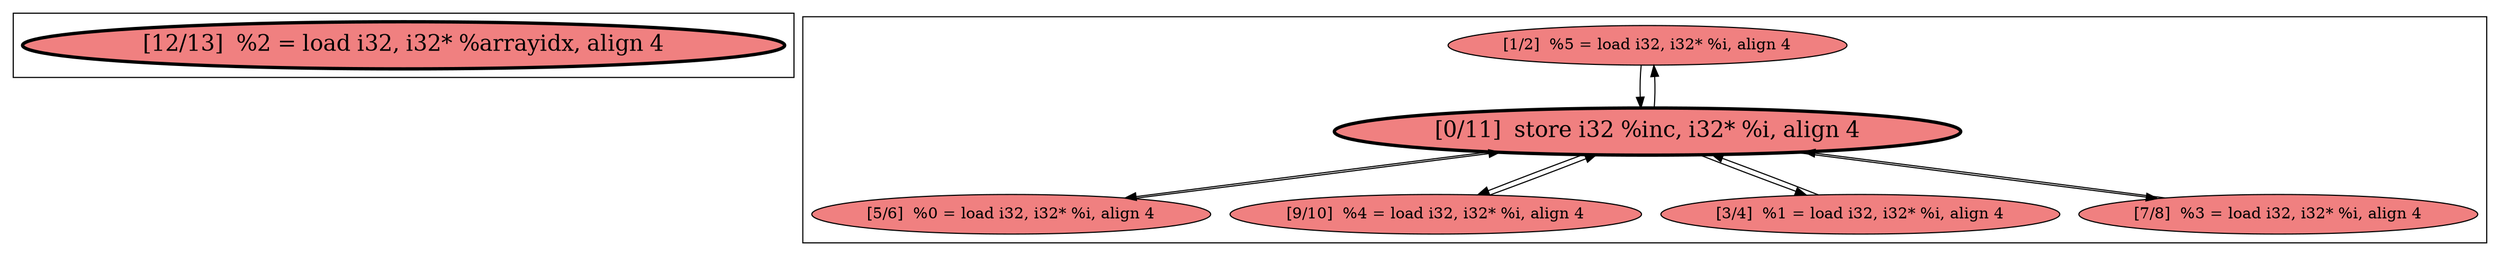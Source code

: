 
digraph G {





subgraph cluster1 {


node215 [penwidth=3.0,fontsize=20,fillcolor=lightcoral,label="[12/13]  %2 = load i32, i32* %arrayidx, align 4",shape=ellipse,style=filled ]



}

subgraph cluster0 {


node214 [fillcolor=lightcoral,label="[1/2]  %5 = load i32, i32* %i, align 4",shape=ellipse,style=filled ]
node212 [penwidth=3.0,fontsize=20,fillcolor=lightcoral,label="[0/11]  store i32 %inc, i32* %i, align 4",shape=ellipse,style=filled ]
node211 [fillcolor=lightcoral,label="[5/6]  %0 = load i32, i32* %i, align 4",shape=ellipse,style=filled ]
node209 [fillcolor=lightcoral,label="[9/10]  %4 = load i32, i32* %i, align 4",shape=ellipse,style=filled ]
node213 [fillcolor=lightcoral,label="[3/4]  %1 = load i32, i32* %i, align 4",shape=ellipse,style=filled ]
node210 [fillcolor=lightcoral,label="[7/8]  %3 = load i32, i32* %i, align 4",shape=ellipse,style=filled ]

node212->node211 [ ]
node212->node209 [ ]
node209->node212 [ ]
node212->node214 [ ]
node210->node212 [ ]
node211->node212 [ ]
node212->node210 [ ]
node214->node212 [ ]
node213->node212 [ ]
node212->node213 [ ]


}

}

